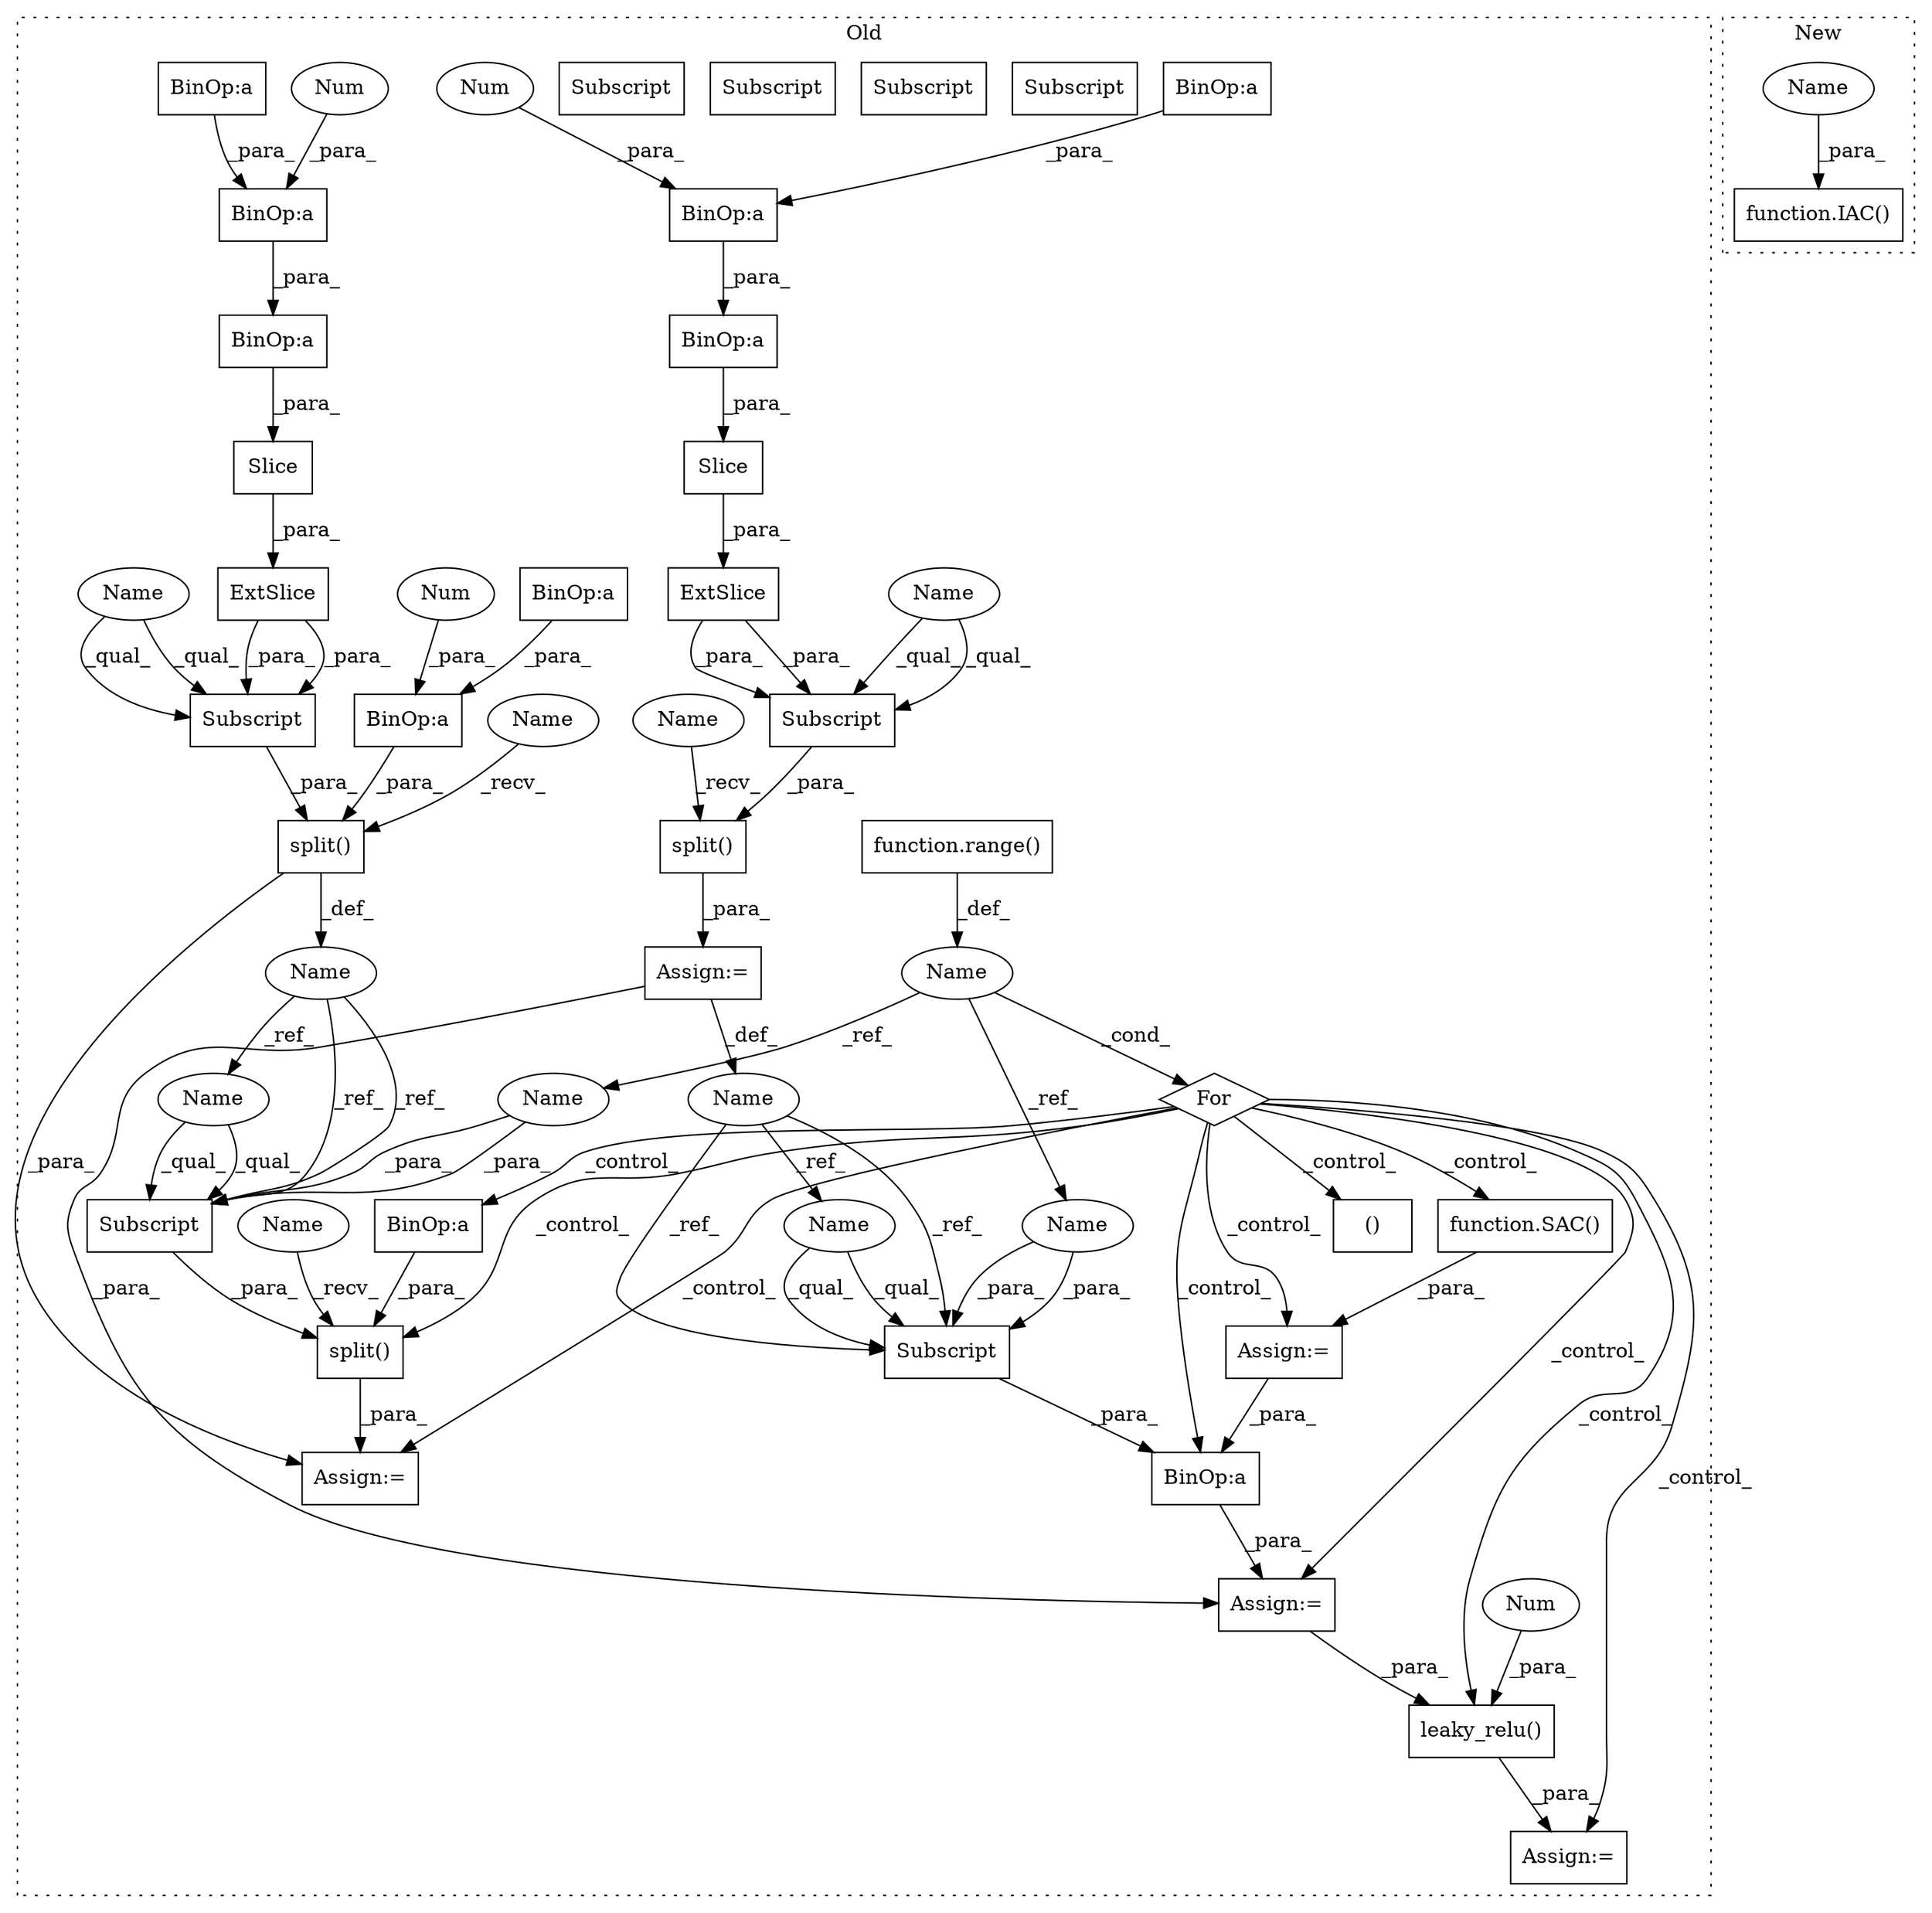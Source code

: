 digraph G {
subgraph cluster0 {
1 [label="ExtSlice" a="85" s="5891" l="1" shape="box"];
3 [label="BinOp:a" a="82" s="5914" l="3" shape="box"];
4 [label="BinOp:a" a="82" s="5910" l="17" shape="box"];
5 [label="BinOp:a" a="82" s="5902" l="3" shape="box"];
6 [label="Subscript" a="63" s="5891,0" l="46,0" shape="box"];
7 [label="split()" a="75" s="5879,5947" l="12,10" shape="box"];
8 [label="split()" a="75" s="6012,6049" l="12,10" shape="box"];
9 [label="BinOp:a" a="82" s="5838" l="3" shape="box"];
10 [label="BinOp:a" a="82" s="6039" l="3" shape="box"];
11 [label="Name" a="87" s="5765" l="2" shape="ellipse"];
12 [label="Subscript" a="63" s="6024,0" l="5,0" shape="box"];
13 [label="BinOp:a" a="82" s="5834" l="17" shape="box"];
14 [label="BinOp:a" a="82" s="6177" l="3" shape="box"];
15 [label="Name" a="87" s="5872" l="4" shape="ellipse"];
16 [label="Subscript" a="63" s="6180,0" l="7,0" shape="box"];
17 [label="function.range()" a="75" s="5976,5988" l="6,1" shape="box"];
18 [label="()" a="54" s="6006" l="4" shape="box"];
19 [label="Subscript" a="63" s="5782,0" l="46,0" shape="box"];
20 [label="leaky_relu()" a="75" s="6205,6227" l="16,15" shape="box"];
21 [label="split()" a="75" s="5770,5852" l="12,10" shape="box"];
22 [label="Slice" a="80" s="5896" l="33" shape="box"];
23 [label="Name" a="87" s="5971" l="1" shape="ellipse"];
24 [label="ExtSlice" a="85" s="5782" l="1" shape="box"];
25 [label="BinOp:a" a="82" s="5802" l="17" shape="box"];
26 [label="BinOp:a" a="82" s="5794" l="3" shape="box"];
27 [label="BinOp:a" a="82" s="5806" l="3" shape="box"];
28 [label="Slice" a="80" s="5787" l="1" shape="box"];
29 [label="For" a="107" s="5967,5989" l="4,15" shape="diamond"];
30 [label="Num" a="76" s="6224" l="3" shape="ellipse"];
31 [label="Num" a="76" s="5927" l="1" shape="ellipse"];
32 [label="Num" a="76" s="5819" l="1" shape="ellipse"];
33 [label="Num" a="76" s="5851" l="1" shape="ellipse"];
34 [label="Assign:=" a="68" s="5876" l="3" shape="box"];
35 [label="Assign:=" a="68" s="6006" l="6" shape="box"];
36 [label="Assign:=" a="68" s="6074" l="3" shape="box"];
37 [label="Assign:=" a="68" s="6173" l="3" shape="box"];
38 [label="Assign:=" a="68" s="6202" l="3" shape="box"];
39 [label="function.SAC()" a="75" s="6077" l="72" shape="box"];
40 [label="Name" a="87" s="6185" l="1" shape="ellipse"];
41 [label="Name" a="87" s="6027" l="1" shape="ellipse"];
42 [label="Name" a="87" s="5879" l="5" shape="ellipse"];
43 [label="Name" a="87" s="5770" l="5" shape="ellipse"];
44 [label="Name" a="87" s="6012" l="5" shape="ellipse"];
45 [label="Name" a="87" s="6024" l="2" shape="ellipse"];
46 [label="Subscript" a="63" s="6024,0" l="5,0" shape="box"];
47 [label="Name" a="87" s="5891" l="1" shape="ellipse"];
48 [label="Subscript" a="63" s="5782,0" l="46,0" shape="box"];
49 [label="Name" a="87" s="5782" l="1" shape="ellipse"];
50 [label="Subscript" a="63" s="5891,0" l="46,0" shape="box"];
51 [label="Subscript" a="63" s="6180,0" l="7,0" shape="box"];
52 [label="Name" a="87" s="6180" l="4" shape="ellipse"];
label = "Old";
style="dotted";
}
subgraph cluster1 {
2 [label="function.IAC()" a="75" s="5784,5821" l="4,1" shape="box"];
53 [label="Name" a="87" s="5793" l="1" shape="ellipse"];
label = "New";
style="dotted";
}
1 -> 50 [label="_para_"];
1 -> 50 [label="_para_"];
3 -> 4 [label="_para_"];
4 -> 5 [label="_para_"];
5 -> 22 [label="_para_"];
7 -> 34 [label="_para_"];
8 -> 35 [label="_para_"];
9 -> 13 [label="_para_"];
10 -> 8 [label="_para_"];
11 -> 45 [label="_ref_"];
11 -> 46 [label="_ref_"];
11 -> 46 [label="_ref_"];
13 -> 21 [label="_para_"];
14 -> 37 [label="_para_"];
15 -> 52 [label="_ref_"];
15 -> 51 [label="_ref_"];
15 -> 51 [label="_ref_"];
17 -> 23 [label="_def_"];
20 -> 38 [label="_para_"];
21 -> 11 [label="_def_"];
21 -> 35 [label="_para_"];
22 -> 1 [label="_para_"];
23 -> 41 [label="_ref_"];
23 -> 40 [label="_ref_"];
23 -> 29 [label="_cond_"];
24 -> 48 [label="_para_"];
24 -> 48 [label="_para_"];
25 -> 26 [label="_para_"];
26 -> 28 [label="_para_"];
27 -> 25 [label="_para_"];
28 -> 24 [label="_para_"];
29 -> 38 [label="_control_"];
29 -> 14 [label="_control_"];
29 -> 18 [label="_control_"];
29 -> 8 [label="_control_"];
29 -> 37 [label="_control_"];
29 -> 20 [label="_control_"];
29 -> 35 [label="_control_"];
29 -> 36 [label="_control_"];
29 -> 39 [label="_control_"];
29 -> 10 [label="_control_"];
30 -> 20 [label="_para_"];
31 -> 4 [label="_para_"];
32 -> 25 [label="_para_"];
33 -> 13 [label="_para_"];
34 -> 37 [label="_para_"];
34 -> 15 [label="_def_"];
36 -> 14 [label="_para_"];
37 -> 20 [label="_para_"];
39 -> 36 [label="_para_"];
40 -> 51 [label="_para_"];
40 -> 51 [label="_para_"];
41 -> 46 [label="_para_"];
41 -> 46 [label="_para_"];
42 -> 7 [label="_recv_"];
43 -> 21 [label="_recv_"];
44 -> 8 [label="_recv_"];
45 -> 46 [label="_qual_"];
45 -> 46 [label="_qual_"];
46 -> 8 [label="_para_"];
47 -> 50 [label="_qual_"];
47 -> 50 [label="_qual_"];
48 -> 21 [label="_para_"];
49 -> 48 [label="_qual_"];
49 -> 48 [label="_qual_"];
50 -> 7 [label="_para_"];
51 -> 14 [label="_para_"];
52 -> 51 [label="_qual_"];
52 -> 51 [label="_qual_"];
53 -> 2 [label="_para_"];
}